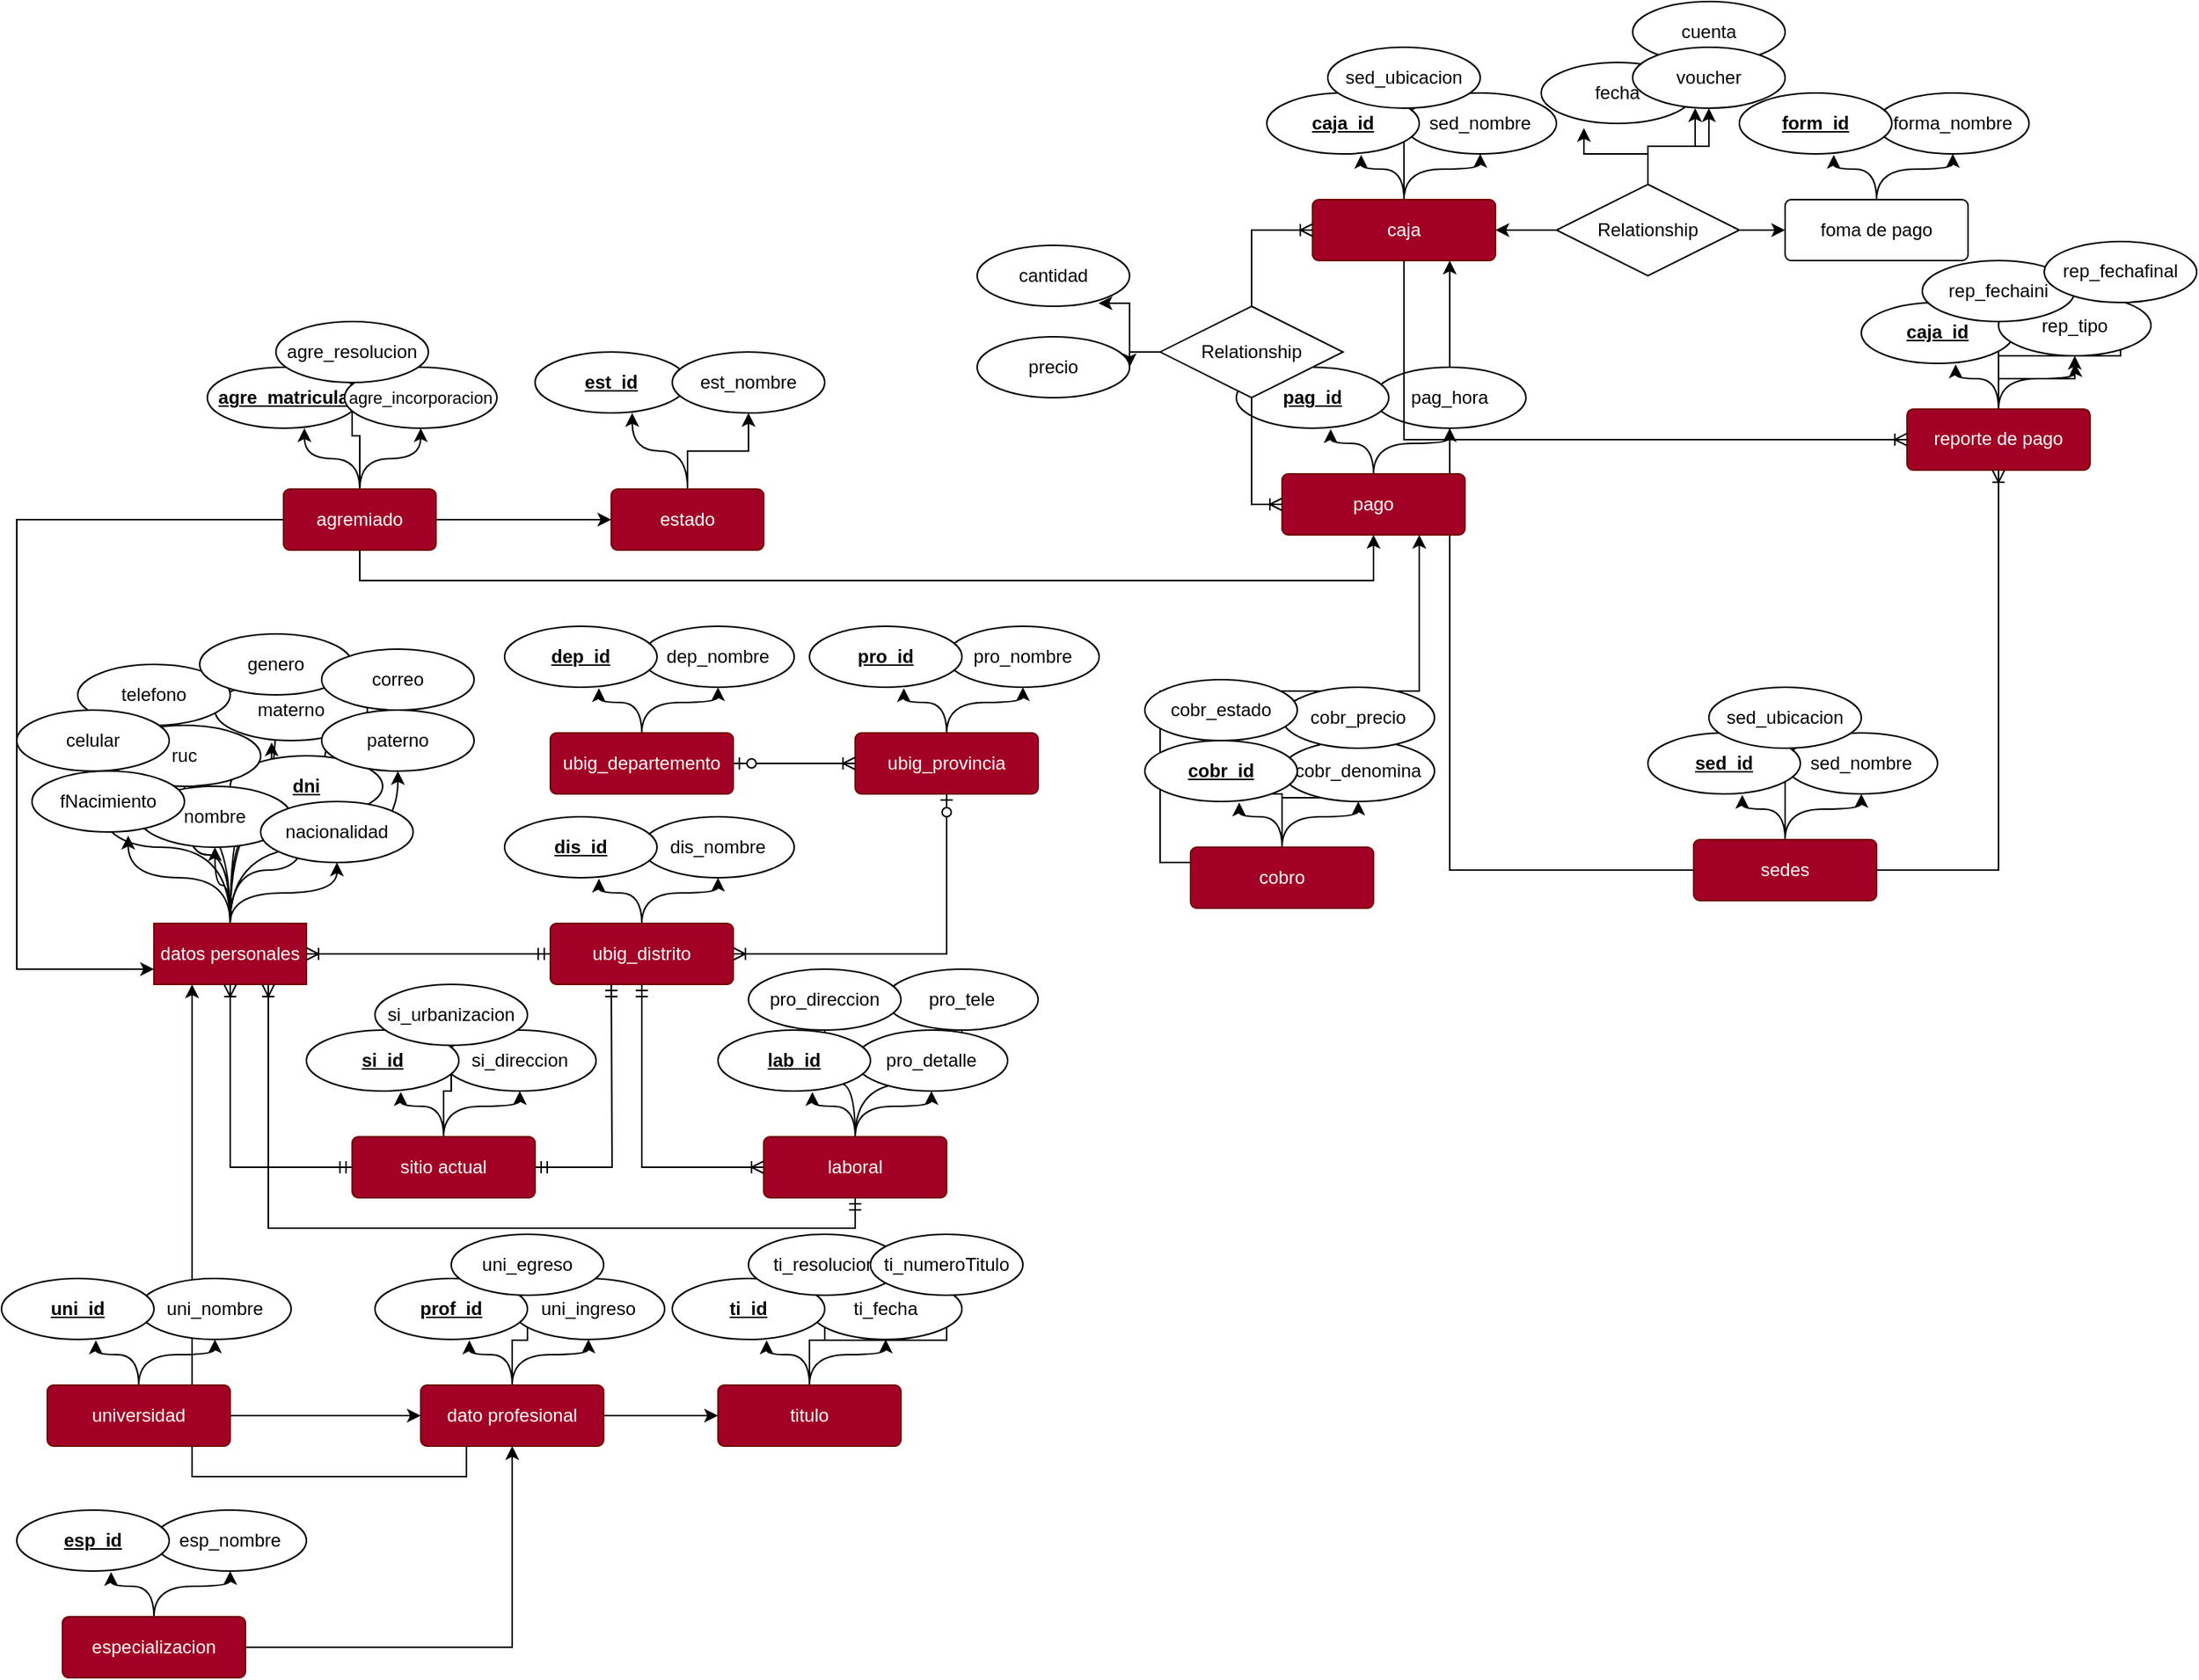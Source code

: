 <mxfile version="13.6.2" type="github">
  <diagram id="TkFhCfiameQCy9AZxE5S" name="Page-1">
    <mxGraphModel dx="1021" dy="567" grid="1" gridSize="10" guides="1" tooltips="1" connect="1" arrows="1" fold="1" page="1" pageScale="1" pageWidth="3300" pageHeight="2339" math="0" shadow="0">
      <root>
        <mxCell id="0" />
        <mxCell id="1" parent="0" />
        <mxCell id="BSOJ2FzLmBQu7ZXfA576-81" style="edgeStyle=orthogonalEdgeStyle;rounded=0;orthogonalLoop=1;jettySize=auto;html=1;entryX=0.25;entryY=1;entryDx=0;entryDy=0;startArrow=none;startFill=0;endArrow=classic;endFill=1;exitX=0.25;exitY=1;exitDx=0;exitDy=0;" edge="1" parent="1" source="BSOJ2FzLmBQu7ZXfA576-57" target="nq9fMI-_b_Ov7HE07HDS-1">
          <mxGeometry relative="1" as="geometry" />
        </mxCell>
        <mxCell id="nq9fMI-_b_Ov7HE07HDS-4" style="edgeStyle=orthogonalEdgeStyle;curved=1;rounded=0;orthogonalLoop=1;jettySize=auto;html=1;" parent="1" source="nq9fMI-_b_Ov7HE07HDS-1" target="nq9fMI-_b_Ov7HE07HDS-3" edge="1">
          <mxGeometry relative="1" as="geometry" />
        </mxCell>
        <mxCell id="nq9fMI-_b_Ov7HE07HDS-6" style="edgeStyle=orthogonalEdgeStyle;curved=1;rounded=0;orthogonalLoop=1;jettySize=auto;html=1;" parent="1" source="nq9fMI-_b_Ov7HE07HDS-1" target="nq9fMI-_b_Ov7HE07HDS-5" edge="1">
          <mxGeometry relative="1" as="geometry" />
        </mxCell>
        <mxCell id="nq9fMI-_b_Ov7HE07HDS-16" style="edgeStyle=orthogonalEdgeStyle;curved=1;rounded=0;orthogonalLoop=1;jettySize=auto;html=1;" parent="1" source="nq9fMI-_b_Ov7HE07HDS-1" target="nq9fMI-_b_Ov7HE07HDS-14" edge="1">
          <mxGeometry relative="1" as="geometry" />
        </mxCell>
        <mxCell id="nq9fMI-_b_Ov7HE07HDS-17" style="edgeStyle=orthogonalEdgeStyle;curved=1;rounded=0;orthogonalLoop=1;jettySize=auto;html=1;entryX=0.5;entryY=1;entryDx=0;entryDy=0;" parent="1" source="nq9fMI-_b_Ov7HE07HDS-1" target="nq9fMI-_b_Ov7HE07HDS-13" edge="1">
          <mxGeometry relative="1" as="geometry" />
        </mxCell>
        <mxCell id="nq9fMI-_b_Ov7HE07HDS-18" style="edgeStyle=orthogonalEdgeStyle;curved=1;rounded=0;orthogonalLoop=1;jettySize=auto;html=1;" parent="1" source="nq9fMI-_b_Ov7HE07HDS-1" target="nq9fMI-_b_Ov7HE07HDS-5" edge="1">
          <mxGeometry relative="1" as="geometry" />
        </mxCell>
        <mxCell id="nq9fMI-_b_Ov7HE07HDS-19" style="edgeStyle=orthogonalEdgeStyle;curved=1;rounded=0;orthogonalLoop=1;jettySize=auto;html=1;entryX=0.372;entryY=1.031;entryDx=0;entryDy=0;entryPerimeter=0;" parent="1" source="nq9fMI-_b_Ov7HE07HDS-1" target="nq9fMI-_b_Ov7HE07HDS-7" edge="1">
          <mxGeometry relative="1" as="geometry" />
        </mxCell>
        <mxCell id="nq9fMI-_b_Ov7HE07HDS-20" style="edgeStyle=orthogonalEdgeStyle;curved=1;rounded=0;orthogonalLoop=1;jettySize=auto;html=1;" parent="1" source="nq9fMI-_b_Ov7HE07HDS-1" target="nq9fMI-_b_Ov7HE07HDS-9" edge="1">
          <mxGeometry relative="1" as="geometry" />
        </mxCell>
        <mxCell id="nq9fMI-_b_Ov7HE07HDS-21" style="edgeStyle=orthogonalEdgeStyle;curved=1;rounded=0;orthogonalLoop=1;jettySize=auto;html=1;entryX=0.631;entryY=1.06;entryDx=0;entryDy=0;entryPerimeter=0;" parent="1" source="nq9fMI-_b_Ov7HE07HDS-1" target="nq9fMI-_b_Ov7HE07HDS-11" edge="1">
          <mxGeometry relative="1" as="geometry" />
        </mxCell>
        <mxCell id="nq9fMI-_b_Ov7HE07HDS-22" style="edgeStyle=orthogonalEdgeStyle;curved=1;rounded=0;orthogonalLoop=1;jettySize=auto;html=1;" parent="1" source="nq9fMI-_b_Ov7HE07HDS-1" target="nq9fMI-_b_Ov7HE07HDS-10" edge="1">
          <mxGeometry relative="1" as="geometry" />
        </mxCell>
        <mxCell id="nq9fMI-_b_Ov7HE07HDS-23" style="edgeStyle=orthogonalEdgeStyle;curved=1;rounded=0;orthogonalLoop=1;jettySize=auto;html=1;" parent="1" source="nq9fMI-_b_Ov7HE07HDS-1" target="nq9fMI-_b_Ov7HE07HDS-8" edge="1">
          <mxGeometry relative="1" as="geometry" />
        </mxCell>
        <mxCell id="nq9fMI-_b_Ov7HE07HDS-24" style="edgeStyle=orthogonalEdgeStyle;curved=1;rounded=0;orthogonalLoop=1;jettySize=auto;html=1;entryX=1;entryY=1;entryDx=0;entryDy=0;" parent="1" source="nq9fMI-_b_Ov7HE07HDS-1" target="nq9fMI-_b_Ov7HE07HDS-9" edge="1">
          <mxGeometry relative="1" as="geometry" />
        </mxCell>
        <mxCell id="nq9fMI-_b_Ov7HE07HDS-25" style="edgeStyle=orthogonalEdgeStyle;curved=1;rounded=0;orthogonalLoop=1;jettySize=auto;html=1;exitX=0.5;exitY=0;exitDx=0;exitDy=0;" parent="1" source="nq9fMI-_b_Ov7HE07HDS-1" target="nq9fMI-_b_Ov7HE07HDS-12" edge="1">
          <mxGeometry relative="1" as="geometry" />
        </mxCell>
        <mxCell id="nq9fMI-_b_Ov7HE07HDS-1" value="datos personales" style="whiteSpace=wrap;html=1;align=center;fillColor=#a20025;strokeColor=#6F0000;fontColor=#ffffff;" parent="1" vertex="1">
          <mxGeometry x="390" y="835" width="100" height="40" as="geometry" />
        </mxCell>
        <mxCell id="nq9fMI-_b_Ov7HE07HDS-3" value="&lt;b&gt;&lt;u&gt;dni&lt;/u&gt;&lt;/b&gt;" style="ellipse;whiteSpace=wrap;html=1;align=center;" parent="1" vertex="1">
          <mxGeometry x="440" y="725" width="100" height="40" as="geometry" />
        </mxCell>
        <mxCell id="nq9fMI-_b_Ov7HE07HDS-7" value="materno" style="ellipse;whiteSpace=wrap;html=1;align=center;" parent="1" vertex="1">
          <mxGeometry x="430" y="675" width="100" height="40" as="geometry" />
        </mxCell>
        <mxCell id="nq9fMI-_b_Ov7HE07HDS-8" value="telefono" style="ellipse;whiteSpace=wrap;html=1;align=center;" parent="1" vertex="1">
          <mxGeometry x="340" y="665" width="100" height="40" as="geometry" />
        </mxCell>
        <mxCell id="nq9fMI-_b_Ov7HE07HDS-9" value="genero" style="ellipse;whiteSpace=wrap;html=1;align=center;" parent="1" vertex="1">
          <mxGeometry x="420" y="645" width="100" height="40" as="geometry" />
        </mxCell>
        <mxCell id="nq9fMI-_b_Ov7HE07HDS-5" value="ruc" style="ellipse;whiteSpace=wrap;html=1;align=center;" parent="1" vertex="1">
          <mxGeometry x="360" y="705" width="100" height="40" as="geometry" />
        </mxCell>
        <mxCell id="nq9fMI-_b_Ov7HE07HDS-12" value="paterno" style="ellipse;whiteSpace=wrap;html=1;align=center;" parent="1" vertex="1">
          <mxGeometry x="500" y="695" width="100" height="40" as="geometry" />
        </mxCell>
        <mxCell id="nq9fMI-_b_Ov7HE07HDS-13" value="nombre" style="ellipse;whiteSpace=wrap;html=1;align=center;" parent="1" vertex="1">
          <mxGeometry x="380" y="745" width="100" height="40" as="geometry" />
        </mxCell>
        <mxCell id="nq9fMI-_b_Ov7HE07HDS-14" value="nacionalidad" style="ellipse;whiteSpace=wrap;html=1;align=center;" parent="1" vertex="1">
          <mxGeometry x="460" y="755" width="100" height="40" as="geometry" />
        </mxCell>
        <mxCell id="nq9fMI-_b_Ov7HE07HDS-11" value="fNacimiento" style="ellipse;whiteSpace=wrap;html=1;align=center;" parent="1" vertex="1">
          <mxGeometry x="310" y="735" width="100" height="40" as="geometry" />
        </mxCell>
        <mxCell id="nq9fMI-_b_Ov7HE07HDS-10" value="celular" style="ellipse;whiteSpace=wrap;html=1;align=center;" parent="1" vertex="1">
          <mxGeometry x="300" y="695" width="100" height="40" as="geometry" />
        </mxCell>
        <mxCell id="nq9fMI-_b_Ov7HE07HDS-15" value="correo" style="ellipse;whiteSpace=wrap;html=1;align=center;" parent="1" vertex="1">
          <mxGeometry x="500" y="655" width="100" height="40" as="geometry" />
        </mxCell>
        <mxCell id="nq9fMI-_b_Ov7HE07HDS-29" style="edgeStyle=orthogonalEdgeStyle;curved=1;rounded=0;orthogonalLoop=1;jettySize=auto;html=1;" parent="1" source="nq9fMI-_b_Ov7HE07HDS-26" target="nq9fMI-_b_Ov7HE07HDS-27" edge="1">
          <mxGeometry relative="1" as="geometry" />
        </mxCell>
        <mxCell id="nq9fMI-_b_Ov7HE07HDS-30" style="edgeStyle=orthogonalEdgeStyle;curved=1;rounded=0;orthogonalLoop=1;jettySize=auto;html=1;entryX=0.619;entryY=1.016;entryDx=0;entryDy=0;entryPerimeter=0;" parent="1" source="nq9fMI-_b_Ov7HE07HDS-26" target="nq9fMI-_b_Ov7HE07HDS-28" edge="1">
          <mxGeometry relative="1" as="geometry" />
        </mxCell>
        <mxCell id="nq9fMI-_b_Ov7HE07HDS-26" value="ubig_departemento" style="rounded=1;arcSize=10;whiteSpace=wrap;html=1;align=center;fillColor=#a20025;strokeColor=#6F0000;fontColor=#ffffff;" parent="1" vertex="1">
          <mxGeometry x="650" y="710" width="120" height="40" as="geometry" />
        </mxCell>
        <mxCell id="nq9fMI-_b_Ov7HE07HDS-27" value="dep_nombre" style="ellipse;whiteSpace=wrap;html=1;align=center;" parent="1" vertex="1">
          <mxGeometry x="710" y="640" width="100" height="40" as="geometry" />
        </mxCell>
        <mxCell id="nq9fMI-_b_Ov7HE07HDS-28" value="&lt;b&gt;&lt;u&gt;dep_id&lt;/u&gt;&lt;/b&gt;" style="ellipse;whiteSpace=wrap;html=1;align=center;" parent="1" vertex="1">
          <mxGeometry x="620" y="640" width="100" height="40" as="geometry" />
        </mxCell>
        <mxCell id="nq9fMI-_b_Ov7HE07HDS-31" style="edgeStyle=orthogonalEdgeStyle;curved=1;rounded=0;orthogonalLoop=1;jettySize=auto;html=1;" parent="1" source="nq9fMI-_b_Ov7HE07HDS-33" target="nq9fMI-_b_Ov7HE07HDS-34" edge="1">
          <mxGeometry relative="1" as="geometry" />
        </mxCell>
        <mxCell id="nq9fMI-_b_Ov7HE07HDS-32" style="edgeStyle=orthogonalEdgeStyle;curved=1;rounded=0;orthogonalLoop=1;jettySize=auto;html=1;entryX=0.619;entryY=1.016;entryDx=0;entryDy=0;entryPerimeter=0;" parent="1" source="nq9fMI-_b_Ov7HE07HDS-33" target="nq9fMI-_b_Ov7HE07HDS-35" edge="1">
          <mxGeometry relative="1" as="geometry" />
        </mxCell>
        <mxCell id="nq9fMI-_b_Ov7HE07HDS-57" style="edgeStyle=orthogonalEdgeStyle;rounded=0;orthogonalLoop=1;jettySize=auto;html=1;entryX=1;entryY=0.5;entryDx=0;entryDy=0;startArrow=ERzeroToOne;startFill=1;endArrow=ERoneToMany;endFill=0;exitX=0.5;exitY=1;exitDx=0;exitDy=0;" parent="1" source="nq9fMI-_b_Ov7HE07HDS-33" target="nq9fMI-_b_Ov7HE07HDS-38" edge="1">
          <mxGeometry relative="1" as="geometry" />
        </mxCell>
        <mxCell id="nq9fMI-_b_Ov7HE07HDS-33" value="ubig_provincia" style="rounded=1;arcSize=10;whiteSpace=wrap;html=1;align=center;fillColor=#a20025;strokeColor=#6F0000;fontColor=#ffffff;" parent="1" vertex="1">
          <mxGeometry x="850" y="710" width="120" height="40" as="geometry" />
        </mxCell>
        <mxCell id="nq9fMI-_b_Ov7HE07HDS-34" value="pro_nombre" style="ellipse;whiteSpace=wrap;html=1;align=center;" parent="1" vertex="1">
          <mxGeometry x="910" y="640" width="100" height="40" as="geometry" />
        </mxCell>
        <mxCell id="nq9fMI-_b_Ov7HE07HDS-35" value="&lt;b&gt;&lt;u&gt;pro_id&lt;/u&gt;&lt;/b&gt;" style="ellipse;whiteSpace=wrap;html=1;align=center;" parent="1" vertex="1">
          <mxGeometry x="820" y="640" width="100" height="40" as="geometry" />
        </mxCell>
        <mxCell id="nq9fMI-_b_Ov7HE07HDS-36" style="edgeStyle=orthogonalEdgeStyle;curved=1;rounded=0;orthogonalLoop=1;jettySize=auto;html=1;" parent="1" source="nq9fMI-_b_Ov7HE07HDS-38" target="nq9fMI-_b_Ov7HE07HDS-39" edge="1">
          <mxGeometry relative="1" as="geometry" />
        </mxCell>
        <mxCell id="nq9fMI-_b_Ov7HE07HDS-37" style="edgeStyle=orthogonalEdgeStyle;curved=1;rounded=0;orthogonalLoop=1;jettySize=auto;html=1;entryX=0.619;entryY=1.016;entryDx=0;entryDy=0;entryPerimeter=0;" parent="1" source="nq9fMI-_b_Ov7HE07HDS-38" target="nq9fMI-_b_Ov7HE07HDS-40" edge="1">
          <mxGeometry relative="1" as="geometry" />
        </mxCell>
        <mxCell id="nq9fMI-_b_Ov7HE07HDS-56" style="edgeStyle=orthogonalEdgeStyle;rounded=0;orthogonalLoop=1;jettySize=auto;html=1;exitX=0;exitY=0.5;exitDx=0;exitDy=0;entryX=1;entryY=0.5;entryDx=0;entryDy=0;endArrow=ERzeroToOne;endFill=1;startArrow=ERoneToMany;startFill=0;" parent="1" source="nq9fMI-_b_Ov7HE07HDS-33" target="nq9fMI-_b_Ov7HE07HDS-26" edge="1">
          <mxGeometry relative="1" as="geometry" />
        </mxCell>
        <mxCell id="nq9fMI-_b_Ov7HE07HDS-75" style="edgeStyle=orthogonalEdgeStyle;rounded=0;orthogonalLoop=1;jettySize=auto;html=1;startArrow=ERmandOne;startFill=0;endArrow=ERoneToMany;endFill=0;entryX=1;entryY=0.5;entryDx=0;entryDy=0;exitX=0;exitY=0.5;exitDx=0;exitDy=0;" parent="1" source="nq9fMI-_b_Ov7HE07HDS-38" target="nq9fMI-_b_Ov7HE07HDS-1" edge="1">
          <mxGeometry relative="1" as="geometry">
            <mxPoint x="650" y="895" as="targetPoint" />
          </mxGeometry>
        </mxCell>
        <mxCell id="nq9fMI-_b_Ov7HE07HDS-77" style="edgeStyle=orthogonalEdgeStyle;rounded=0;orthogonalLoop=1;jettySize=auto;html=1;entryX=0;entryY=0.5;entryDx=0;entryDy=0;startArrow=ERmandOne;startFill=0;endArrow=ERoneToMany;endFill=0;exitX=0.5;exitY=1;exitDx=0;exitDy=0;" parent="1" source="nq9fMI-_b_Ov7HE07HDS-38" target="nq9fMI-_b_Ov7HE07HDS-43" edge="1">
          <mxGeometry relative="1" as="geometry" />
        </mxCell>
        <mxCell id="nq9fMI-_b_Ov7HE07HDS-38" value="ubig_distrito" style="rounded=1;arcSize=10;whiteSpace=wrap;html=1;align=center;fillColor=#a20025;strokeColor=#6F0000;fontColor=#ffffff;" parent="1" vertex="1">
          <mxGeometry x="650" y="835" width="120" height="40" as="geometry" />
        </mxCell>
        <mxCell id="nq9fMI-_b_Ov7HE07HDS-39" value="dis_nombre" style="ellipse;whiteSpace=wrap;html=1;align=center;" parent="1" vertex="1">
          <mxGeometry x="710" y="765" width="100" height="40" as="geometry" />
        </mxCell>
        <mxCell id="nq9fMI-_b_Ov7HE07HDS-40" value="&lt;b&gt;&lt;u&gt;dis_id&lt;/u&gt;&lt;/b&gt;" style="ellipse;whiteSpace=wrap;html=1;align=center;" parent="1" vertex="1">
          <mxGeometry x="620" y="765" width="100" height="40" as="geometry" />
        </mxCell>
        <mxCell id="nq9fMI-_b_Ov7HE07HDS-41" style="edgeStyle=orthogonalEdgeStyle;curved=1;rounded=0;orthogonalLoop=1;jettySize=auto;html=1;" parent="1" source="nq9fMI-_b_Ov7HE07HDS-43" target="nq9fMI-_b_Ov7HE07HDS-44" edge="1">
          <mxGeometry relative="1" as="geometry" />
        </mxCell>
        <mxCell id="nq9fMI-_b_Ov7HE07HDS-42" style="edgeStyle=orthogonalEdgeStyle;curved=1;rounded=0;orthogonalLoop=1;jettySize=auto;html=1;entryX=0.619;entryY=1.016;entryDx=0;entryDy=0;entryPerimeter=0;" parent="1" source="nq9fMI-_b_Ov7HE07HDS-43" target="nq9fMI-_b_Ov7HE07HDS-45" edge="1">
          <mxGeometry relative="1" as="geometry" />
        </mxCell>
        <mxCell id="nq9fMI-_b_Ov7HE07HDS-48" style="edgeStyle=orthogonalEdgeStyle;curved=1;rounded=0;orthogonalLoop=1;jettySize=auto;html=1;" parent="1" source="nq9fMI-_b_Ov7HE07HDS-43" target="nq9fMI-_b_Ov7HE07HDS-46" edge="1">
          <mxGeometry relative="1" as="geometry" />
        </mxCell>
        <mxCell id="nq9fMI-_b_Ov7HE07HDS-49" style="edgeStyle=orthogonalEdgeStyle;curved=1;rounded=0;orthogonalLoop=1;jettySize=auto;html=1;" parent="1" source="nq9fMI-_b_Ov7HE07HDS-43" target="nq9fMI-_b_Ov7HE07HDS-47" edge="1">
          <mxGeometry relative="1" as="geometry" />
        </mxCell>
        <mxCell id="nq9fMI-_b_Ov7HE07HDS-43" value="laboral" style="rounded=1;arcSize=10;whiteSpace=wrap;html=1;align=center;fillColor=#a20025;strokeColor=#6F0000;fontColor=#ffffff;" parent="1" vertex="1">
          <mxGeometry x="790" y="975" width="120" height="40" as="geometry" />
        </mxCell>
        <mxCell id="nq9fMI-_b_Ov7HE07HDS-44" value="pro_detalle" style="ellipse;whiteSpace=wrap;html=1;align=center;" parent="1" vertex="1">
          <mxGeometry x="850" y="905" width="100" height="40" as="geometry" />
        </mxCell>
        <mxCell id="nq9fMI-_b_Ov7HE07HDS-45" value="&lt;b&gt;&lt;u&gt;lab_id&lt;/u&gt;&lt;/b&gt;" style="ellipse;whiteSpace=wrap;html=1;align=center;" parent="1" vertex="1">
          <mxGeometry x="760" y="905" width="100" height="40" as="geometry" />
        </mxCell>
        <mxCell id="nq9fMI-_b_Ov7HE07HDS-46" value="pro_tele" style="ellipse;whiteSpace=wrap;html=1;align=center;" parent="1" vertex="1">
          <mxGeometry x="870" y="865" width="100" height="40" as="geometry" />
        </mxCell>
        <mxCell id="nq9fMI-_b_Ov7HE07HDS-47" value="pro_direccion" style="ellipse;whiteSpace=wrap;html=1;align=center;" parent="1" vertex="1">
          <mxGeometry x="780" y="865" width="100" height="40" as="geometry" />
        </mxCell>
        <mxCell id="nq9fMI-_b_Ov7HE07HDS-63" style="edgeStyle=orthogonalEdgeStyle;curved=1;rounded=0;orthogonalLoop=1;jettySize=auto;html=1;" parent="1" source="nq9fMI-_b_Ov7HE07HDS-65" target="nq9fMI-_b_Ov7HE07HDS-66" edge="1">
          <mxGeometry relative="1" as="geometry" />
        </mxCell>
        <mxCell id="nq9fMI-_b_Ov7HE07HDS-64" style="edgeStyle=orthogonalEdgeStyle;curved=1;rounded=0;orthogonalLoop=1;jettySize=auto;html=1;entryX=0.619;entryY=1.016;entryDx=0;entryDy=0;entryPerimeter=0;" parent="1" source="nq9fMI-_b_Ov7HE07HDS-65" target="nq9fMI-_b_Ov7HE07HDS-67" edge="1">
          <mxGeometry relative="1" as="geometry" />
        </mxCell>
        <mxCell id="nq9fMI-_b_Ov7HE07HDS-69" style="edgeStyle=orthogonalEdgeStyle;rounded=0;orthogonalLoop=1;jettySize=auto;html=1;entryX=0.5;entryY=1;entryDx=0;entryDy=0;startArrow=ERmandOne;startFill=0;endArrow=ERoneToMany;endFill=0;exitX=0;exitY=0.5;exitDx=0;exitDy=0;" parent="1" source="nq9fMI-_b_Ov7HE07HDS-65" target="nq9fMI-_b_Ov7HE07HDS-1" edge="1">
          <mxGeometry relative="1" as="geometry" />
        </mxCell>
        <mxCell id="nq9fMI-_b_Ov7HE07HDS-73" style="edgeStyle=orthogonalEdgeStyle;rounded=0;orthogonalLoop=1;jettySize=auto;html=1;startArrow=ERmandOne;startFill=0;endArrow=ERmandOne;endFill=0;" parent="1" source="nq9fMI-_b_Ov7HE07HDS-65" edge="1">
          <mxGeometry relative="1" as="geometry">
            <mxPoint x="690" y="875" as="targetPoint" />
          </mxGeometry>
        </mxCell>
        <mxCell id="nq9fMI-_b_Ov7HE07HDS-76" style="edgeStyle=orthogonalEdgeStyle;rounded=0;orthogonalLoop=1;jettySize=auto;html=1;startArrow=ERoneToMany;startFill=0;endArrow=ERmandOne;endFill=0;entryX=0.5;entryY=1;entryDx=0;entryDy=0;exitX=0.75;exitY=1;exitDx=0;exitDy=0;" parent="1" source="nq9fMI-_b_Ov7HE07HDS-1" target="nq9fMI-_b_Ov7HE07HDS-43" edge="1">
          <mxGeometry relative="1" as="geometry">
            <mxPoint x="500" y="1285.833" as="targetPoint" />
          </mxGeometry>
        </mxCell>
        <mxCell id="BSOJ2FzLmBQu7ZXfA576-64" style="edgeStyle=orthogonalEdgeStyle;rounded=0;orthogonalLoop=1;jettySize=auto;html=1;startArrow=none;startFill=0;endArrow=classic;endFill=1;" edge="1" parent="1" source="nq9fMI-_b_Ov7HE07HDS-65" target="BSOJ2FzLmBQu7ZXfA576-63">
          <mxGeometry relative="1" as="geometry" />
        </mxCell>
        <mxCell id="nq9fMI-_b_Ov7HE07HDS-65" value="sitio actual" style="rounded=1;arcSize=10;whiteSpace=wrap;html=1;align=center;fillColor=#a20025;strokeColor=#6F0000;fontColor=#ffffff;" parent="1" vertex="1">
          <mxGeometry x="520" y="975" width="120" height="40" as="geometry" />
        </mxCell>
        <mxCell id="nq9fMI-_b_Ov7HE07HDS-66" value="si_direccion" style="ellipse;whiteSpace=wrap;html=1;align=center;" parent="1" vertex="1">
          <mxGeometry x="580" y="905" width="100" height="40" as="geometry" />
        </mxCell>
        <mxCell id="nq9fMI-_b_Ov7HE07HDS-67" value="&lt;b&gt;&lt;u&gt;si_id&lt;/u&gt;&lt;/b&gt;" style="ellipse;whiteSpace=wrap;html=1;align=center;" parent="1" vertex="1">
          <mxGeometry x="490" y="905" width="100" height="40" as="geometry" />
        </mxCell>
        <mxCell id="BSOJ2FzLmBQu7ZXfA576-33" style="edgeStyle=orthogonalEdgeStyle;rounded=0;orthogonalLoop=1;jettySize=auto;html=1;entryX=0.5;entryY=1;entryDx=0;entryDy=0;startArrow=none;startFill=0;endArrow=classic;endFill=1;curved=1;" edge="1" parent="1" source="BSOJ2FzLmBQu7ZXfA576-35" target="BSOJ2FzLmBQu7ZXfA576-37">
          <mxGeometry relative="1" as="geometry" />
        </mxCell>
        <mxCell id="BSOJ2FzLmBQu7ZXfA576-34" style="edgeStyle=orthogonalEdgeStyle;curved=1;rounded=0;orthogonalLoop=1;jettySize=auto;html=1;entryX=0.637;entryY=1.001;entryDx=0;entryDy=0;entryPerimeter=0;startArrow=none;startFill=0;endArrow=classic;endFill=1;" edge="1" parent="1" source="BSOJ2FzLmBQu7ZXfA576-35" target="BSOJ2FzLmBQu7ZXfA576-36">
          <mxGeometry relative="1" as="geometry" />
        </mxCell>
        <mxCell id="BSOJ2FzLmBQu7ZXfA576-39" style="edgeStyle=orthogonalEdgeStyle;rounded=0;orthogonalLoop=1;jettySize=auto;html=1;startArrow=none;startFill=0;endArrow=classic;endFill=1;" edge="1" parent="1" source="BSOJ2FzLmBQu7ZXfA576-35" target="BSOJ2FzLmBQu7ZXfA576-38">
          <mxGeometry relative="1" as="geometry" />
        </mxCell>
        <mxCell id="BSOJ2FzLmBQu7ZXfA576-48" style="edgeStyle=orthogonalEdgeStyle;rounded=0;orthogonalLoop=1;jettySize=auto;html=1;entryX=0;entryY=0.5;entryDx=0;entryDy=0;startArrow=none;startFill=0;endArrow=classic;endFill=1;" edge="1" parent="1" source="BSOJ2FzLmBQu7ZXfA576-35" target="BSOJ2FzLmBQu7ZXfA576-44">
          <mxGeometry relative="1" as="geometry" />
        </mxCell>
        <mxCell id="BSOJ2FzLmBQu7ZXfA576-49" style="edgeStyle=orthogonalEdgeStyle;rounded=0;orthogonalLoop=1;jettySize=auto;html=1;startArrow=none;startFill=0;endArrow=classic;endFill=1;entryX=0;entryY=0.75;entryDx=0;entryDy=0;exitX=0;exitY=0.5;exitDx=0;exitDy=0;" edge="1" parent="1" source="BSOJ2FzLmBQu7ZXfA576-35" target="nq9fMI-_b_Ov7HE07HDS-1">
          <mxGeometry relative="1" as="geometry">
            <mxPoint x="290" y="870" as="targetPoint" />
            <Array as="points">
              <mxPoint x="300" y="570" />
              <mxPoint x="300" y="865" />
            </Array>
          </mxGeometry>
        </mxCell>
        <mxCell id="BSOJ2FzLmBQu7ZXfA576-108" style="edgeStyle=orthogonalEdgeStyle;rounded=0;orthogonalLoop=1;jettySize=auto;html=1;entryX=0.5;entryY=1;entryDx=0;entryDy=0;startArrow=none;startFill=0;endArrow=classic;endFill=1;exitX=0.5;exitY=1;exitDx=0;exitDy=0;" edge="1" parent="1" source="BSOJ2FzLmBQu7ZXfA576-35" target="BSOJ2FzLmBQu7ZXfA576-102">
          <mxGeometry relative="1" as="geometry" />
        </mxCell>
        <mxCell id="BSOJ2FzLmBQu7ZXfA576-35" value="agremiado" style="rounded=1;arcSize=10;whiteSpace=wrap;html=1;align=center;fillColor=#a20025;strokeColor=#6F0000;fontColor=#ffffff;" vertex="1" parent="1">
          <mxGeometry x="475" y="550" width="100" height="40" as="geometry" />
        </mxCell>
        <mxCell id="BSOJ2FzLmBQu7ZXfA576-36" value="&lt;b&gt;&lt;u&gt;agre_matricula&lt;/u&gt;&lt;/b&gt;" style="ellipse;whiteSpace=wrap;html=1;align=center;" vertex="1" parent="1">
          <mxGeometry x="425" y="470" width="100" height="40" as="geometry" />
        </mxCell>
        <mxCell id="BSOJ2FzLmBQu7ZXfA576-37" value="&lt;font style=&quot;font-size: 11px&quot;&gt;agre_incorporacion&lt;/font&gt;" style="ellipse;whiteSpace=wrap;html=1;align=center;" vertex="1" parent="1">
          <mxGeometry x="515" y="470" width="100" height="40" as="geometry" />
        </mxCell>
        <mxCell id="BSOJ2FzLmBQu7ZXfA576-38" value="&lt;font style=&quot;font-size: 12px&quot;&gt;agre_resolucion&lt;/font&gt;" style="ellipse;whiteSpace=wrap;html=1;align=center;" vertex="1" parent="1">
          <mxGeometry x="470" y="440" width="100" height="40" as="geometry" />
        </mxCell>
        <mxCell id="BSOJ2FzLmBQu7ZXfA576-42" style="edgeStyle=orthogonalEdgeStyle;curved=1;rounded=0;orthogonalLoop=1;jettySize=auto;html=1;entryX=0.637;entryY=1.001;entryDx=0;entryDy=0;entryPerimeter=0;startArrow=none;startFill=0;endArrow=classic;endFill=1;" edge="1" parent="1" source="BSOJ2FzLmBQu7ZXfA576-44" target="BSOJ2FzLmBQu7ZXfA576-45">
          <mxGeometry relative="1" as="geometry" />
        </mxCell>
        <mxCell id="BSOJ2FzLmBQu7ZXfA576-43" style="edgeStyle=orthogonalEdgeStyle;rounded=0;orthogonalLoop=1;jettySize=auto;html=1;startArrow=none;startFill=0;endArrow=classic;endFill=1;" edge="1" parent="1" source="BSOJ2FzLmBQu7ZXfA576-44" target="BSOJ2FzLmBQu7ZXfA576-47">
          <mxGeometry relative="1" as="geometry" />
        </mxCell>
        <mxCell id="BSOJ2FzLmBQu7ZXfA576-44" value="estado" style="rounded=1;arcSize=10;whiteSpace=wrap;html=1;align=center;fillColor=#a20025;strokeColor=#6F0000;fontColor=#ffffff;" vertex="1" parent="1">
          <mxGeometry x="690" y="550" width="100" height="40" as="geometry" />
        </mxCell>
        <mxCell id="BSOJ2FzLmBQu7ZXfA576-45" value="&lt;b&gt;&lt;u&gt;est_id&lt;/u&gt;&lt;/b&gt;" style="ellipse;whiteSpace=wrap;html=1;align=center;" vertex="1" parent="1">
          <mxGeometry x="640" y="460" width="100" height="40" as="geometry" />
        </mxCell>
        <mxCell id="BSOJ2FzLmBQu7ZXfA576-47" value="&lt;font style=&quot;font-size: 12px&quot;&gt;est_nombre&lt;/font&gt;" style="ellipse;whiteSpace=wrap;html=1;align=center;" vertex="1" parent="1">
          <mxGeometry x="730" y="460" width="100" height="40" as="geometry" />
        </mxCell>
        <mxCell id="BSOJ2FzLmBQu7ZXfA576-50" style="edgeStyle=orthogonalEdgeStyle;curved=1;rounded=0;orthogonalLoop=1;jettySize=auto;html=1;" edge="1" parent="1" source="BSOJ2FzLmBQu7ZXfA576-52" target="BSOJ2FzLmBQu7ZXfA576-53">
          <mxGeometry relative="1" as="geometry" />
        </mxCell>
        <mxCell id="BSOJ2FzLmBQu7ZXfA576-51" style="edgeStyle=orthogonalEdgeStyle;curved=1;rounded=0;orthogonalLoop=1;jettySize=auto;html=1;entryX=0.619;entryY=1.016;entryDx=0;entryDy=0;entryPerimeter=0;" edge="1" parent="1" source="BSOJ2FzLmBQu7ZXfA576-52" target="BSOJ2FzLmBQu7ZXfA576-54">
          <mxGeometry relative="1" as="geometry" />
        </mxCell>
        <mxCell id="BSOJ2FzLmBQu7ZXfA576-62" style="edgeStyle=orthogonalEdgeStyle;rounded=0;orthogonalLoop=1;jettySize=auto;html=1;entryX=0;entryY=0.5;entryDx=0;entryDy=0;startArrow=none;startFill=0;endArrow=classic;endFill=1;" edge="1" parent="1" source="BSOJ2FzLmBQu7ZXfA576-52" target="BSOJ2FzLmBQu7ZXfA576-57">
          <mxGeometry relative="1" as="geometry" />
        </mxCell>
        <mxCell id="BSOJ2FzLmBQu7ZXfA576-52" value="universidad" style="rounded=1;arcSize=10;whiteSpace=wrap;html=1;align=center;fillColor=#a20025;strokeColor=#6F0000;fontColor=#ffffff;" vertex="1" parent="1">
          <mxGeometry x="320" y="1138" width="120" height="40" as="geometry" />
        </mxCell>
        <mxCell id="BSOJ2FzLmBQu7ZXfA576-53" value="uni_nombre" style="ellipse;whiteSpace=wrap;html=1;align=center;" vertex="1" parent="1">
          <mxGeometry x="380" y="1068" width="100" height="40" as="geometry" />
        </mxCell>
        <mxCell id="BSOJ2FzLmBQu7ZXfA576-54" value="&lt;b&gt;&lt;u&gt;uni_id&lt;/u&gt;&lt;/b&gt;" style="ellipse;whiteSpace=wrap;html=1;align=center;" vertex="1" parent="1">
          <mxGeometry x="290" y="1068" width="100" height="40" as="geometry" />
        </mxCell>
        <mxCell id="BSOJ2FzLmBQu7ZXfA576-55" style="edgeStyle=orthogonalEdgeStyle;curved=1;rounded=0;orthogonalLoop=1;jettySize=auto;html=1;" edge="1" parent="1" source="BSOJ2FzLmBQu7ZXfA576-57" target="BSOJ2FzLmBQu7ZXfA576-58">
          <mxGeometry relative="1" as="geometry" />
        </mxCell>
        <mxCell id="BSOJ2FzLmBQu7ZXfA576-56" style="edgeStyle=orthogonalEdgeStyle;curved=1;rounded=0;orthogonalLoop=1;jettySize=auto;html=1;entryX=0.619;entryY=1.016;entryDx=0;entryDy=0;entryPerimeter=0;" edge="1" parent="1" source="BSOJ2FzLmBQu7ZXfA576-57" target="BSOJ2FzLmBQu7ZXfA576-59">
          <mxGeometry relative="1" as="geometry" />
        </mxCell>
        <mxCell id="BSOJ2FzLmBQu7ZXfA576-61" style="edgeStyle=orthogonalEdgeStyle;rounded=0;orthogonalLoop=1;jettySize=auto;html=1;startArrow=none;startFill=0;endArrow=classic;endFill=1;" edge="1" parent="1" source="BSOJ2FzLmBQu7ZXfA576-57" target="BSOJ2FzLmBQu7ZXfA576-60">
          <mxGeometry relative="1" as="geometry" />
        </mxCell>
        <mxCell id="BSOJ2FzLmBQu7ZXfA576-77" style="edgeStyle=orthogonalEdgeStyle;rounded=0;orthogonalLoop=1;jettySize=auto;html=1;entryX=0;entryY=0.5;entryDx=0;entryDy=0;startArrow=none;startFill=0;endArrow=classic;endFill=1;" edge="1" parent="1" source="BSOJ2FzLmBQu7ZXfA576-57" target="BSOJ2FzLmBQu7ZXfA576-73">
          <mxGeometry relative="1" as="geometry" />
        </mxCell>
        <mxCell id="BSOJ2FzLmBQu7ZXfA576-57" value="dato profesional" style="rounded=1;arcSize=10;whiteSpace=wrap;html=1;align=center;fillColor=#a20025;strokeColor=#6F0000;fontColor=#ffffff;" vertex="1" parent="1">
          <mxGeometry x="565" y="1138" width="120" height="40" as="geometry" />
        </mxCell>
        <mxCell id="BSOJ2FzLmBQu7ZXfA576-58" value="uni_ingreso" style="ellipse;whiteSpace=wrap;html=1;align=center;" vertex="1" parent="1">
          <mxGeometry x="625" y="1068" width="100" height="40" as="geometry" />
        </mxCell>
        <mxCell id="BSOJ2FzLmBQu7ZXfA576-59" value="&lt;b&gt;&lt;u&gt;prof_id&lt;/u&gt;&lt;/b&gt;" style="ellipse;whiteSpace=wrap;html=1;align=center;" vertex="1" parent="1">
          <mxGeometry x="535" y="1068" width="100" height="40" as="geometry" />
        </mxCell>
        <mxCell id="BSOJ2FzLmBQu7ZXfA576-60" value="uni_egreso" style="ellipse;whiteSpace=wrap;html=1;align=center;" vertex="1" parent="1">
          <mxGeometry x="585" y="1039" width="100" height="40" as="geometry" />
        </mxCell>
        <mxCell id="BSOJ2FzLmBQu7ZXfA576-63" value="si_urbanizacion" style="ellipse;whiteSpace=wrap;html=1;align=center;" vertex="1" parent="1">
          <mxGeometry x="535" y="875" width="100" height="40" as="geometry" />
        </mxCell>
        <mxCell id="BSOJ2FzLmBQu7ZXfA576-65" style="edgeStyle=orthogonalEdgeStyle;curved=1;rounded=0;orthogonalLoop=1;jettySize=auto;html=1;" edge="1" parent="1" source="BSOJ2FzLmBQu7ZXfA576-67" target="BSOJ2FzLmBQu7ZXfA576-68">
          <mxGeometry relative="1" as="geometry" />
        </mxCell>
        <mxCell id="BSOJ2FzLmBQu7ZXfA576-66" style="edgeStyle=orthogonalEdgeStyle;curved=1;rounded=0;orthogonalLoop=1;jettySize=auto;html=1;entryX=0.619;entryY=1.016;entryDx=0;entryDy=0;entryPerimeter=0;" edge="1" parent="1" source="BSOJ2FzLmBQu7ZXfA576-67" target="BSOJ2FzLmBQu7ZXfA576-69">
          <mxGeometry relative="1" as="geometry" />
        </mxCell>
        <mxCell id="BSOJ2FzLmBQu7ZXfA576-78" style="edgeStyle=orthogonalEdgeStyle;rounded=0;orthogonalLoop=1;jettySize=auto;html=1;entryX=0.5;entryY=1;entryDx=0;entryDy=0;startArrow=none;startFill=0;endArrow=classic;endFill=1;" edge="1" parent="1" source="BSOJ2FzLmBQu7ZXfA576-67" target="BSOJ2FzLmBQu7ZXfA576-57">
          <mxGeometry relative="1" as="geometry" />
        </mxCell>
        <mxCell id="BSOJ2FzLmBQu7ZXfA576-67" value="especializacion" style="rounded=1;arcSize=10;whiteSpace=wrap;html=1;align=center;fillColor=#a20025;strokeColor=#6F0000;fontColor=#ffffff;" vertex="1" parent="1">
          <mxGeometry x="330" y="1290" width="120" height="40" as="geometry" />
        </mxCell>
        <mxCell id="BSOJ2FzLmBQu7ZXfA576-68" value="esp_nombre" style="ellipse;whiteSpace=wrap;html=1;align=center;" vertex="1" parent="1">
          <mxGeometry x="390" y="1220" width="100" height="40" as="geometry" />
        </mxCell>
        <mxCell id="BSOJ2FzLmBQu7ZXfA576-69" value="&lt;b&gt;&lt;u&gt;esp_id&lt;/u&gt;&lt;/b&gt;" style="ellipse;whiteSpace=wrap;html=1;align=center;" vertex="1" parent="1">
          <mxGeometry x="300" y="1220" width="100" height="40" as="geometry" />
        </mxCell>
        <mxCell id="BSOJ2FzLmBQu7ZXfA576-70" style="edgeStyle=orthogonalEdgeStyle;curved=1;rounded=0;orthogonalLoop=1;jettySize=auto;html=1;" edge="1" parent="1" source="BSOJ2FzLmBQu7ZXfA576-73" target="BSOJ2FzLmBQu7ZXfA576-74">
          <mxGeometry relative="1" as="geometry" />
        </mxCell>
        <mxCell id="BSOJ2FzLmBQu7ZXfA576-71" style="edgeStyle=orthogonalEdgeStyle;curved=1;rounded=0;orthogonalLoop=1;jettySize=auto;html=1;entryX=0.619;entryY=1.016;entryDx=0;entryDy=0;entryPerimeter=0;" edge="1" parent="1" source="BSOJ2FzLmBQu7ZXfA576-73" target="BSOJ2FzLmBQu7ZXfA576-75">
          <mxGeometry relative="1" as="geometry" />
        </mxCell>
        <mxCell id="BSOJ2FzLmBQu7ZXfA576-72" style="edgeStyle=orthogonalEdgeStyle;rounded=0;orthogonalLoop=1;jettySize=auto;html=1;startArrow=none;startFill=0;endArrow=classic;endFill=1;" edge="1" parent="1" source="BSOJ2FzLmBQu7ZXfA576-73" target="BSOJ2FzLmBQu7ZXfA576-76">
          <mxGeometry relative="1" as="geometry" />
        </mxCell>
        <mxCell id="BSOJ2FzLmBQu7ZXfA576-80" style="edgeStyle=orthogonalEdgeStyle;rounded=0;orthogonalLoop=1;jettySize=auto;html=1;startArrow=none;startFill=0;endArrow=classic;endFill=1;" edge="1" parent="1" source="BSOJ2FzLmBQu7ZXfA576-73" target="BSOJ2FzLmBQu7ZXfA576-79">
          <mxGeometry relative="1" as="geometry" />
        </mxCell>
        <mxCell id="BSOJ2FzLmBQu7ZXfA576-73" value="titulo" style="rounded=1;arcSize=10;whiteSpace=wrap;html=1;align=center;fillColor=#a20025;strokeColor=#6F0000;fontColor=#ffffff;" vertex="1" parent="1">
          <mxGeometry x="760" y="1138" width="120" height="40" as="geometry" />
        </mxCell>
        <mxCell id="BSOJ2FzLmBQu7ZXfA576-74" value="ti_fecha" style="ellipse;whiteSpace=wrap;html=1;align=center;" vertex="1" parent="1">
          <mxGeometry x="820" y="1068" width="100" height="40" as="geometry" />
        </mxCell>
        <mxCell id="BSOJ2FzLmBQu7ZXfA576-75" value="&lt;b&gt;&lt;u&gt;ti_id&lt;/u&gt;&lt;/b&gt;" style="ellipse;whiteSpace=wrap;html=1;align=center;" vertex="1" parent="1">
          <mxGeometry x="730" y="1068" width="100" height="40" as="geometry" />
        </mxCell>
        <mxCell id="BSOJ2FzLmBQu7ZXfA576-76" value="ti_resolucion" style="ellipse;whiteSpace=wrap;html=1;align=center;" vertex="1" parent="1">
          <mxGeometry x="780" y="1039" width="100" height="40" as="geometry" />
        </mxCell>
        <mxCell id="BSOJ2FzLmBQu7ZXfA576-79" value="ti_numeroTitulo" style="ellipse;whiteSpace=wrap;html=1;align=center;" vertex="1" parent="1">
          <mxGeometry x="860" y="1039" width="100" height="40" as="geometry" />
        </mxCell>
        <mxCell id="BSOJ2FzLmBQu7ZXfA576-82" style="edgeStyle=orthogonalEdgeStyle;curved=1;rounded=0;orthogonalLoop=1;jettySize=auto;html=1;" edge="1" parent="1" source="BSOJ2FzLmBQu7ZXfA576-84" target="BSOJ2FzLmBQu7ZXfA576-85">
          <mxGeometry relative="1" as="geometry" />
        </mxCell>
        <mxCell id="BSOJ2FzLmBQu7ZXfA576-83" style="edgeStyle=orthogonalEdgeStyle;curved=1;rounded=0;orthogonalLoop=1;jettySize=auto;html=1;entryX=0.619;entryY=1.016;entryDx=0;entryDy=0;entryPerimeter=0;" edge="1" parent="1" source="BSOJ2FzLmBQu7ZXfA576-84" target="BSOJ2FzLmBQu7ZXfA576-86">
          <mxGeometry relative="1" as="geometry" />
        </mxCell>
        <mxCell id="BSOJ2FzLmBQu7ZXfA576-89" style="edgeStyle=orthogonalEdgeStyle;rounded=0;orthogonalLoop=1;jettySize=auto;html=1;startArrow=none;startFill=0;endArrow=classic;endFill=1;" edge="1" parent="1" source="BSOJ2FzLmBQu7ZXfA576-84" target="BSOJ2FzLmBQu7ZXfA576-87">
          <mxGeometry relative="1" as="geometry" />
        </mxCell>
        <mxCell id="BSOJ2FzLmBQu7ZXfA576-90" style="edgeStyle=orthogonalEdgeStyle;rounded=0;orthogonalLoop=1;jettySize=auto;html=1;startArrow=none;startFill=0;endArrow=classic;endFill=1;" edge="1" parent="1" source="BSOJ2FzLmBQu7ZXfA576-84" target="BSOJ2FzLmBQu7ZXfA576-88">
          <mxGeometry relative="1" as="geometry" />
        </mxCell>
        <mxCell id="BSOJ2FzLmBQu7ZXfA576-109" style="edgeStyle=orthogonalEdgeStyle;rounded=0;orthogonalLoop=1;jettySize=auto;html=1;entryX=0.75;entryY=1;entryDx=0;entryDy=0;startArrow=none;startFill=0;endArrow=classic;endFill=1;exitX=0;exitY=0.25;exitDx=0;exitDy=0;" edge="1" parent="1" source="BSOJ2FzLmBQu7ZXfA576-84" target="BSOJ2FzLmBQu7ZXfA576-102">
          <mxGeometry relative="1" as="geometry" />
        </mxCell>
        <mxCell id="BSOJ2FzLmBQu7ZXfA576-84" value="cobro" style="rounded=1;arcSize=10;whiteSpace=wrap;html=1;align=center;fillColor=#a20025;strokeColor=#6F0000;fontColor=#ffffff;" vertex="1" parent="1">
          <mxGeometry x="1070" y="785" width="120" height="40" as="geometry" />
        </mxCell>
        <mxCell id="BSOJ2FzLmBQu7ZXfA576-85" value="cobr_denomina" style="ellipse;whiteSpace=wrap;html=1;align=center;" vertex="1" parent="1">
          <mxGeometry x="1130" y="715" width="100" height="40" as="geometry" />
        </mxCell>
        <mxCell id="BSOJ2FzLmBQu7ZXfA576-86" value="&lt;b&gt;&lt;u&gt;cobr_id&lt;/u&gt;&lt;/b&gt;" style="ellipse;whiteSpace=wrap;html=1;align=center;" vertex="1" parent="1">
          <mxGeometry x="1040" y="715" width="100" height="40" as="geometry" />
        </mxCell>
        <mxCell id="BSOJ2FzLmBQu7ZXfA576-87" value="cobr_precio" style="ellipse;whiteSpace=wrap;html=1;align=center;" vertex="1" parent="1">
          <mxGeometry x="1130" y="680" width="100" height="40" as="geometry" />
        </mxCell>
        <mxCell id="BSOJ2FzLmBQu7ZXfA576-88" value="cobr_estado" style="ellipse;whiteSpace=wrap;html=1;align=center;" vertex="1" parent="1">
          <mxGeometry x="1040" y="675" width="100" height="40" as="geometry" />
        </mxCell>
        <mxCell id="BSOJ2FzLmBQu7ZXfA576-91" style="edgeStyle=orthogonalEdgeStyle;curved=1;rounded=0;orthogonalLoop=1;jettySize=auto;html=1;" edge="1" parent="1" source="BSOJ2FzLmBQu7ZXfA576-93" target="BSOJ2FzLmBQu7ZXfA576-94">
          <mxGeometry relative="1" as="geometry" />
        </mxCell>
        <mxCell id="BSOJ2FzLmBQu7ZXfA576-92" style="edgeStyle=orthogonalEdgeStyle;curved=1;rounded=0;orthogonalLoop=1;jettySize=auto;html=1;entryX=0.619;entryY=1.016;entryDx=0;entryDy=0;entryPerimeter=0;" edge="1" parent="1" source="BSOJ2FzLmBQu7ZXfA576-93" target="BSOJ2FzLmBQu7ZXfA576-95">
          <mxGeometry relative="1" as="geometry" />
        </mxCell>
        <mxCell id="BSOJ2FzLmBQu7ZXfA576-97" style="edgeStyle=orthogonalEdgeStyle;rounded=0;orthogonalLoop=1;jettySize=auto;html=1;startArrow=none;startFill=0;endArrow=classic;endFill=1;" edge="1" parent="1" source="BSOJ2FzLmBQu7ZXfA576-93" target="BSOJ2FzLmBQu7ZXfA576-96">
          <mxGeometry relative="1" as="geometry" />
        </mxCell>
        <mxCell id="BSOJ2FzLmBQu7ZXfA576-107" style="edgeStyle=orthogonalEdgeStyle;rounded=0;orthogonalLoop=1;jettySize=auto;html=1;entryX=0.75;entryY=1;entryDx=0;entryDy=0;startArrow=none;startFill=0;endArrow=classic;endFill=1;" edge="1" parent="1" source="BSOJ2FzLmBQu7ZXfA576-93" target="BSOJ2FzLmBQu7ZXfA576-113">
          <mxGeometry relative="1" as="geometry" />
        </mxCell>
        <mxCell id="BSOJ2FzLmBQu7ZXfA576-158" style="edgeStyle=orthogonalEdgeStyle;rounded=0;orthogonalLoop=1;jettySize=auto;html=1;entryX=0.5;entryY=1;entryDx=0;entryDy=0;startArrow=none;startFill=0;endArrow=ERoneToMany;endFill=0;" edge="1" parent="1" source="BSOJ2FzLmBQu7ZXfA576-93" target="BSOJ2FzLmBQu7ZXfA576-154">
          <mxGeometry relative="1" as="geometry" />
        </mxCell>
        <mxCell id="BSOJ2FzLmBQu7ZXfA576-93" value="sedes" style="rounded=1;arcSize=10;whiteSpace=wrap;html=1;align=center;fillColor=#a20025;strokeColor=#6F0000;fontColor=#ffffff;" vertex="1" parent="1">
          <mxGeometry x="1400" y="780" width="120" height="40" as="geometry" />
        </mxCell>
        <mxCell id="BSOJ2FzLmBQu7ZXfA576-94" value="sed_nombre" style="ellipse;whiteSpace=wrap;html=1;align=center;" vertex="1" parent="1">
          <mxGeometry x="1460" y="710" width="100" height="40" as="geometry" />
        </mxCell>
        <mxCell id="BSOJ2FzLmBQu7ZXfA576-95" value="&lt;b&gt;&lt;u&gt;sed_id&lt;/u&gt;&lt;/b&gt;" style="ellipse;whiteSpace=wrap;html=1;align=center;" vertex="1" parent="1">
          <mxGeometry x="1370" y="710" width="100" height="40" as="geometry" />
        </mxCell>
        <mxCell id="BSOJ2FzLmBQu7ZXfA576-96" value="sed_ubicacion" style="ellipse;whiteSpace=wrap;html=1;align=center;" vertex="1" parent="1">
          <mxGeometry x="1410" y="680" width="100" height="40" as="geometry" />
        </mxCell>
        <mxCell id="BSOJ2FzLmBQu7ZXfA576-98" style="edgeStyle=orthogonalEdgeStyle;curved=1;rounded=0;orthogonalLoop=1;jettySize=auto;html=1;" edge="1" parent="1" source="BSOJ2FzLmBQu7ZXfA576-102" target="BSOJ2FzLmBQu7ZXfA576-103">
          <mxGeometry relative="1" as="geometry" />
        </mxCell>
        <mxCell id="BSOJ2FzLmBQu7ZXfA576-99" style="edgeStyle=orthogonalEdgeStyle;curved=1;rounded=0;orthogonalLoop=1;jettySize=auto;html=1;entryX=0.619;entryY=1.016;entryDx=0;entryDy=0;entryPerimeter=0;" edge="1" parent="1" source="BSOJ2FzLmBQu7ZXfA576-102" target="BSOJ2FzLmBQu7ZXfA576-104">
          <mxGeometry relative="1" as="geometry" />
        </mxCell>
        <mxCell id="BSOJ2FzLmBQu7ZXfA576-102" value="pago" style="rounded=1;arcSize=10;whiteSpace=wrap;html=1;align=center;fillColor=#a20025;strokeColor=#6F0000;fontColor=#ffffff;" vertex="1" parent="1">
          <mxGeometry x="1130" y="540" width="120" height="40" as="geometry" />
        </mxCell>
        <mxCell id="BSOJ2FzLmBQu7ZXfA576-103" value="pag_hora" style="ellipse;whiteSpace=wrap;html=1;align=center;" vertex="1" parent="1">
          <mxGeometry x="1190" y="470" width="100" height="40" as="geometry" />
        </mxCell>
        <mxCell id="BSOJ2FzLmBQu7ZXfA576-104" value="&lt;b&gt;&lt;u&gt;pag_id&lt;/u&gt;&lt;/b&gt;" style="ellipse;whiteSpace=wrap;html=1;align=center;" vertex="1" parent="1">
          <mxGeometry x="1100" y="470" width="100" height="40" as="geometry" />
        </mxCell>
        <mxCell id="BSOJ2FzLmBQu7ZXfA576-110" style="edgeStyle=orthogonalEdgeStyle;curved=1;rounded=0;orthogonalLoop=1;jettySize=auto;html=1;" edge="1" parent="1" source="BSOJ2FzLmBQu7ZXfA576-113" target="BSOJ2FzLmBQu7ZXfA576-114">
          <mxGeometry relative="1" as="geometry" />
        </mxCell>
        <mxCell id="BSOJ2FzLmBQu7ZXfA576-111" style="edgeStyle=orthogonalEdgeStyle;curved=1;rounded=0;orthogonalLoop=1;jettySize=auto;html=1;entryX=0.619;entryY=1.016;entryDx=0;entryDy=0;entryPerimeter=0;" edge="1" parent="1" source="BSOJ2FzLmBQu7ZXfA576-113" target="BSOJ2FzLmBQu7ZXfA576-115">
          <mxGeometry relative="1" as="geometry" />
        </mxCell>
        <mxCell id="BSOJ2FzLmBQu7ZXfA576-112" style="edgeStyle=orthogonalEdgeStyle;rounded=0;orthogonalLoop=1;jettySize=auto;html=1;startArrow=none;startFill=0;endArrow=classic;endFill=1;" edge="1" parent="1" source="BSOJ2FzLmBQu7ZXfA576-113" target="BSOJ2FzLmBQu7ZXfA576-116">
          <mxGeometry relative="1" as="geometry" />
        </mxCell>
        <mxCell id="BSOJ2FzLmBQu7ZXfA576-113" value="caja" style="rounded=1;arcSize=10;whiteSpace=wrap;html=1;align=center;fillColor=#a20025;strokeColor=#6F0000;fontColor=#ffffff;" vertex="1" parent="1">
          <mxGeometry x="1150" y="360" width="120" height="40" as="geometry" />
        </mxCell>
        <mxCell id="BSOJ2FzLmBQu7ZXfA576-114" value="sed_nombre" style="ellipse;whiteSpace=wrap;html=1;align=center;" vertex="1" parent="1">
          <mxGeometry x="1210" y="290" width="100" height="40" as="geometry" />
        </mxCell>
        <mxCell id="BSOJ2FzLmBQu7ZXfA576-115" value="&lt;b&gt;&lt;u&gt;caja_id&lt;/u&gt;&lt;/b&gt;" style="ellipse;whiteSpace=wrap;html=1;align=center;" vertex="1" parent="1">
          <mxGeometry x="1120" y="290" width="100" height="40" as="geometry" />
        </mxCell>
        <mxCell id="BSOJ2FzLmBQu7ZXfA576-116" value="sed_ubicacion" style="ellipse;whiteSpace=wrap;html=1;align=center;" vertex="1" parent="1">
          <mxGeometry x="1160" y="260" width="100" height="40" as="geometry" />
        </mxCell>
        <mxCell id="BSOJ2FzLmBQu7ZXfA576-118" style="edgeStyle=orthogonalEdgeStyle;curved=1;rounded=0;orthogonalLoop=1;jettySize=auto;html=1;" edge="1" parent="1" source="BSOJ2FzLmBQu7ZXfA576-121" target="BSOJ2FzLmBQu7ZXfA576-122">
          <mxGeometry relative="1" as="geometry" />
        </mxCell>
        <mxCell id="BSOJ2FzLmBQu7ZXfA576-119" style="edgeStyle=orthogonalEdgeStyle;curved=1;rounded=0;orthogonalLoop=1;jettySize=auto;html=1;entryX=0.619;entryY=1.016;entryDx=0;entryDy=0;entryPerimeter=0;" edge="1" parent="1" source="BSOJ2FzLmBQu7ZXfA576-121" target="BSOJ2FzLmBQu7ZXfA576-123">
          <mxGeometry relative="1" as="geometry" />
        </mxCell>
        <mxCell id="BSOJ2FzLmBQu7ZXfA576-121" value="foma de pago" style="rounded=1;arcSize=10;whiteSpace=wrap;html=1;align=center;" vertex="1" parent="1">
          <mxGeometry x="1460" y="360" width="120" height="40" as="geometry" />
        </mxCell>
        <mxCell id="BSOJ2FzLmBQu7ZXfA576-122" value="forma_nombre" style="ellipse;whiteSpace=wrap;html=1;align=center;" vertex="1" parent="1">
          <mxGeometry x="1520" y="290" width="100" height="40" as="geometry" />
        </mxCell>
        <mxCell id="BSOJ2FzLmBQu7ZXfA576-123" value="&lt;b&gt;&lt;u&gt;form_id&lt;/u&gt;&lt;/b&gt;" style="ellipse;whiteSpace=wrap;html=1;align=center;" vertex="1" parent="1">
          <mxGeometry x="1430" y="290" width="100" height="40" as="geometry" />
        </mxCell>
        <mxCell id="BSOJ2FzLmBQu7ZXfA576-127" style="edgeStyle=orthogonalEdgeStyle;rounded=0;orthogonalLoop=1;jettySize=auto;html=1;entryX=0;entryY=0.5;entryDx=0;entryDy=0;startArrow=none;startFill=0;endArrow=classic;endFill=1;" edge="1" parent="1" source="BSOJ2FzLmBQu7ZXfA576-126" target="BSOJ2FzLmBQu7ZXfA576-121">
          <mxGeometry relative="1" as="geometry" />
        </mxCell>
        <mxCell id="BSOJ2FzLmBQu7ZXfA576-129" style="edgeStyle=orthogonalEdgeStyle;rounded=0;orthogonalLoop=1;jettySize=auto;html=1;entryX=1;entryY=0.5;entryDx=0;entryDy=0;startArrow=none;startFill=0;endArrow=classic;endFill=1;" edge="1" parent="1" source="BSOJ2FzLmBQu7ZXfA576-126" target="BSOJ2FzLmBQu7ZXfA576-113">
          <mxGeometry relative="1" as="geometry" />
        </mxCell>
        <mxCell id="BSOJ2FzLmBQu7ZXfA576-131" style="edgeStyle=orthogonalEdgeStyle;rounded=0;orthogonalLoop=1;jettySize=auto;html=1;entryX=0.28;entryY=1.075;entryDx=0;entryDy=0;entryPerimeter=0;startArrow=none;startFill=0;endArrow=classic;endFill=1;" edge="1" parent="1" source="BSOJ2FzLmBQu7ZXfA576-126" target="BSOJ2FzLmBQu7ZXfA576-130">
          <mxGeometry relative="1" as="geometry" />
        </mxCell>
        <mxCell id="BSOJ2FzLmBQu7ZXfA576-133" style="edgeStyle=orthogonalEdgeStyle;rounded=0;orthogonalLoop=1;jettySize=auto;html=1;startArrow=none;startFill=0;endArrow=classic;endFill=1;" edge="1" parent="1" source="BSOJ2FzLmBQu7ZXfA576-139" target="BSOJ2FzLmBQu7ZXfA576-132">
          <mxGeometry relative="1" as="geometry" />
        </mxCell>
        <mxCell id="BSOJ2FzLmBQu7ZXfA576-141" style="edgeStyle=orthogonalEdgeStyle;rounded=0;orthogonalLoop=1;jettySize=auto;html=1;entryX=0.41;entryY=1;entryDx=0;entryDy=0;entryPerimeter=0;startArrow=none;startFill=0;endArrow=classic;endFill=1;" edge="1" parent="1" source="BSOJ2FzLmBQu7ZXfA576-126" target="BSOJ2FzLmBQu7ZXfA576-139">
          <mxGeometry relative="1" as="geometry" />
        </mxCell>
        <mxCell id="BSOJ2FzLmBQu7ZXfA576-126" value="Relationship" style="shape=rhombus;perimeter=rhombusPerimeter;whiteSpace=wrap;html=1;align=center;" vertex="1" parent="1">
          <mxGeometry x="1310" y="350" width="120" height="60" as="geometry" />
        </mxCell>
        <mxCell id="BSOJ2FzLmBQu7ZXfA576-132" value="cuenta" style="ellipse;whiteSpace=wrap;html=1;align=center;" vertex="1" parent="1">
          <mxGeometry x="1360" y="230" width="100" height="40" as="geometry" />
        </mxCell>
        <mxCell id="BSOJ2FzLmBQu7ZXfA576-130" value="fecha" style="ellipse;whiteSpace=wrap;html=1;align=center;" vertex="1" parent="1">
          <mxGeometry x="1300" y="270" width="100" height="40" as="geometry" />
        </mxCell>
        <mxCell id="BSOJ2FzLmBQu7ZXfA576-139" value="voucher" style="ellipse;whiteSpace=wrap;html=1;align=center;" vertex="1" parent="1">
          <mxGeometry x="1360" y="260" width="100" height="40" as="geometry" />
        </mxCell>
        <mxCell id="BSOJ2FzLmBQu7ZXfA576-140" style="edgeStyle=orthogonalEdgeStyle;rounded=0;orthogonalLoop=1;jettySize=auto;html=1;startArrow=none;startFill=0;endArrow=classic;endFill=1;" edge="1" parent="1" source="BSOJ2FzLmBQu7ZXfA576-126" target="BSOJ2FzLmBQu7ZXfA576-139">
          <mxGeometry relative="1" as="geometry">
            <mxPoint x="1370" y="350" as="sourcePoint" />
            <mxPoint x="1410" y="270" as="targetPoint" />
          </mxGeometry>
        </mxCell>
        <mxCell id="BSOJ2FzLmBQu7ZXfA576-145" style="edgeStyle=orthogonalEdgeStyle;rounded=0;orthogonalLoop=1;jettySize=auto;html=1;exitX=0.5;exitY=1;exitDx=0;exitDy=0;entryX=0;entryY=0.5;entryDx=0;entryDy=0;startArrow=none;startFill=0;endArrow=ERoneToMany;endFill=0;" edge="1" parent="1" source="BSOJ2FzLmBQu7ZXfA576-143" target="BSOJ2FzLmBQu7ZXfA576-102">
          <mxGeometry relative="1" as="geometry" />
        </mxCell>
        <mxCell id="BSOJ2FzLmBQu7ZXfA576-146" style="edgeStyle=orthogonalEdgeStyle;rounded=0;orthogonalLoop=1;jettySize=auto;html=1;entryX=0;entryY=0.5;entryDx=0;entryDy=0;startArrow=none;startFill=0;endArrow=ERoneToMany;endFill=0;" edge="1" parent="1" source="BSOJ2FzLmBQu7ZXfA576-143" target="BSOJ2FzLmBQu7ZXfA576-113">
          <mxGeometry relative="1" as="geometry" />
        </mxCell>
        <mxCell id="BSOJ2FzLmBQu7ZXfA576-149" style="edgeStyle=orthogonalEdgeStyle;rounded=0;orthogonalLoop=1;jettySize=auto;html=1;entryX=1;entryY=0.5;entryDx=0;entryDy=0;startArrow=none;startFill=0;endArrow=classic;endFill=1;" edge="1" parent="1" source="BSOJ2FzLmBQu7ZXfA576-143" target="BSOJ2FzLmBQu7ZXfA576-148">
          <mxGeometry relative="1" as="geometry" />
        </mxCell>
        <mxCell id="BSOJ2FzLmBQu7ZXfA576-150" style="edgeStyle=orthogonalEdgeStyle;rounded=0;orthogonalLoop=1;jettySize=auto;html=1;entryX=0.796;entryY=0.95;entryDx=0;entryDy=0;entryPerimeter=0;startArrow=none;startFill=0;endArrow=classic;endFill=1;" edge="1" parent="1" source="BSOJ2FzLmBQu7ZXfA576-143" target="BSOJ2FzLmBQu7ZXfA576-147">
          <mxGeometry relative="1" as="geometry" />
        </mxCell>
        <mxCell id="BSOJ2FzLmBQu7ZXfA576-143" value="Relationship" style="shape=rhombus;perimeter=rhombusPerimeter;whiteSpace=wrap;html=1;align=center;" vertex="1" parent="1">
          <mxGeometry x="1050" y="430" width="120" height="60" as="geometry" />
        </mxCell>
        <mxCell id="BSOJ2FzLmBQu7ZXfA576-147" value="cantidad" style="ellipse;whiteSpace=wrap;html=1;align=center;" vertex="1" parent="1">
          <mxGeometry x="930" y="390" width="100" height="40" as="geometry" />
        </mxCell>
        <mxCell id="BSOJ2FzLmBQu7ZXfA576-148" value="precio" style="ellipse;whiteSpace=wrap;html=1;align=center;" vertex="1" parent="1">
          <mxGeometry x="930" y="450" width="100" height="40" as="geometry" />
        </mxCell>
        <mxCell id="BSOJ2FzLmBQu7ZXfA576-151" style="edgeStyle=orthogonalEdgeStyle;curved=1;rounded=0;orthogonalLoop=1;jettySize=auto;html=1;" edge="1" parent="1" source="BSOJ2FzLmBQu7ZXfA576-154">
          <mxGeometry relative="1" as="geometry">
            <mxPoint x="1650.0" y="467.49" as="targetPoint" />
          </mxGeometry>
        </mxCell>
        <mxCell id="BSOJ2FzLmBQu7ZXfA576-152" style="edgeStyle=orthogonalEdgeStyle;curved=1;rounded=0;orthogonalLoop=1;jettySize=auto;html=1;entryX=0.619;entryY=1.016;entryDx=0;entryDy=0;entryPerimeter=0;" edge="1" parent="1" source="BSOJ2FzLmBQu7ZXfA576-154" target="BSOJ2FzLmBQu7ZXfA576-155">
          <mxGeometry relative="1" as="geometry" />
        </mxCell>
        <mxCell id="BSOJ2FzLmBQu7ZXfA576-153" style="edgeStyle=orthogonalEdgeStyle;rounded=0;orthogonalLoop=1;jettySize=auto;html=1;startArrow=none;startFill=0;endArrow=classic;endFill=1;" edge="1" parent="1" source="BSOJ2FzLmBQu7ZXfA576-154" target="BSOJ2FzLmBQu7ZXfA576-156">
          <mxGeometry relative="1" as="geometry" />
        </mxCell>
        <mxCell id="BSOJ2FzLmBQu7ZXfA576-161" style="edgeStyle=orthogonalEdgeStyle;rounded=0;orthogonalLoop=1;jettySize=auto;html=1;startArrow=none;startFill=0;endArrow=classic;endFill=1;" edge="1" parent="1" source="BSOJ2FzLmBQu7ZXfA576-154" target="BSOJ2FzLmBQu7ZXfA576-159">
          <mxGeometry relative="1" as="geometry" />
        </mxCell>
        <mxCell id="BSOJ2FzLmBQu7ZXfA576-162" style="edgeStyle=orthogonalEdgeStyle;rounded=0;orthogonalLoop=1;jettySize=auto;html=1;startArrow=none;startFill=0;endArrow=classic;endFill=1;" edge="1" parent="1" source="BSOJ2FzLmBQu7ZXfA576-154" target="BSOJ2FzLmBQu7ZXfA576-160">
          <mxGeometry relative="1" as="geometry" />
        </mxCell>
        <mxCell id="BSOJ2FzLmBQu7ZXfA576-154" value="reporte de pago" style="rounded=1;arcSize=10;whiteSpace=wrap;html=1;align=center;fillColor=#a20025;strokeColor=#6F0000;fontColor=#ffffff;" vertex="1" parent="1">
          <mxGeometry x="1540" y="497.49" width="120" height="40" as="geometry" />
        </mxCell>
        <mxCell id="BSOJ2FzLmBQu7ZXfA576-155" value="&lt;b&gt;&lt;u&gt;caja_id&lt;/u&gt;&lt;/b&gt;" style="ellipse;whiteSpace=wrap;html=1;align=center;" vertex="1" parent="1">
          <mxGeometry x="1510" y="427.49" width="100" height="40" as="geometry" />
        </mxCell>
        <mxCell id="BSOJ2FzLmBQu7ZXfA576-156" value="rep_tipo" style="ellipse;whiteSpace=wrap;html=1;align=center;" vertex="1" parent="1">
          <mxGeometry x="1600" y="422.5" width="100" height="40" as="geometry" />
        </mxCell>
        <mxCell id="BSOJ2FzLmBQu7ZXfA576-157" style="edgeStyle=orthogonalEdgeStyle;rounded=0;orthogonalLoop=1;jettySize=auto;html=1;entryX=0;entryY=0.5;entryDx=0;entryDy=0;startArrow=none;startFill=0;endArrow=ERoneToMany;endFill=0;exitX=0.5;exitY=1;exitDx=0;exitDy=0;" edge="1" parent="1" target="BSOJ2FzLmBQu7ZXfA576-154" source="BSOJ2FzLmBQu7ZXfA576-113">
          <mxGeometry relative="1" as="geometry">
            <mxPoint x="1419.966" y="555.007" as="sourcePoint" />
          </mxGeometry>
        </mxCell>
        <mxCell id="BSOJ2FzLmBQu7ZXfA576-159" value="rep_fechaini" style="ellipse;whiteSpace=wrap;html=1;align=center;" vertex="1" parent="1">
          <mxGeometry x="1550" y="400" width="100" height="40" as="geometry" />
        </mxCell>
        <mxCell id="BSOJ2FzLmBQu7ZXfA576-160" value="rep_fechafinal" style="ellipse;whiteSpace=wrap;html=1;align=center;" vertex="1" parent="1">
          <mxGeometry x="1630" y="387.49" width="100" height="40" as="geometry" />
        </mxCell>
      </root>
    </mxGraphModel>
  </diagram>
</mxfile>
